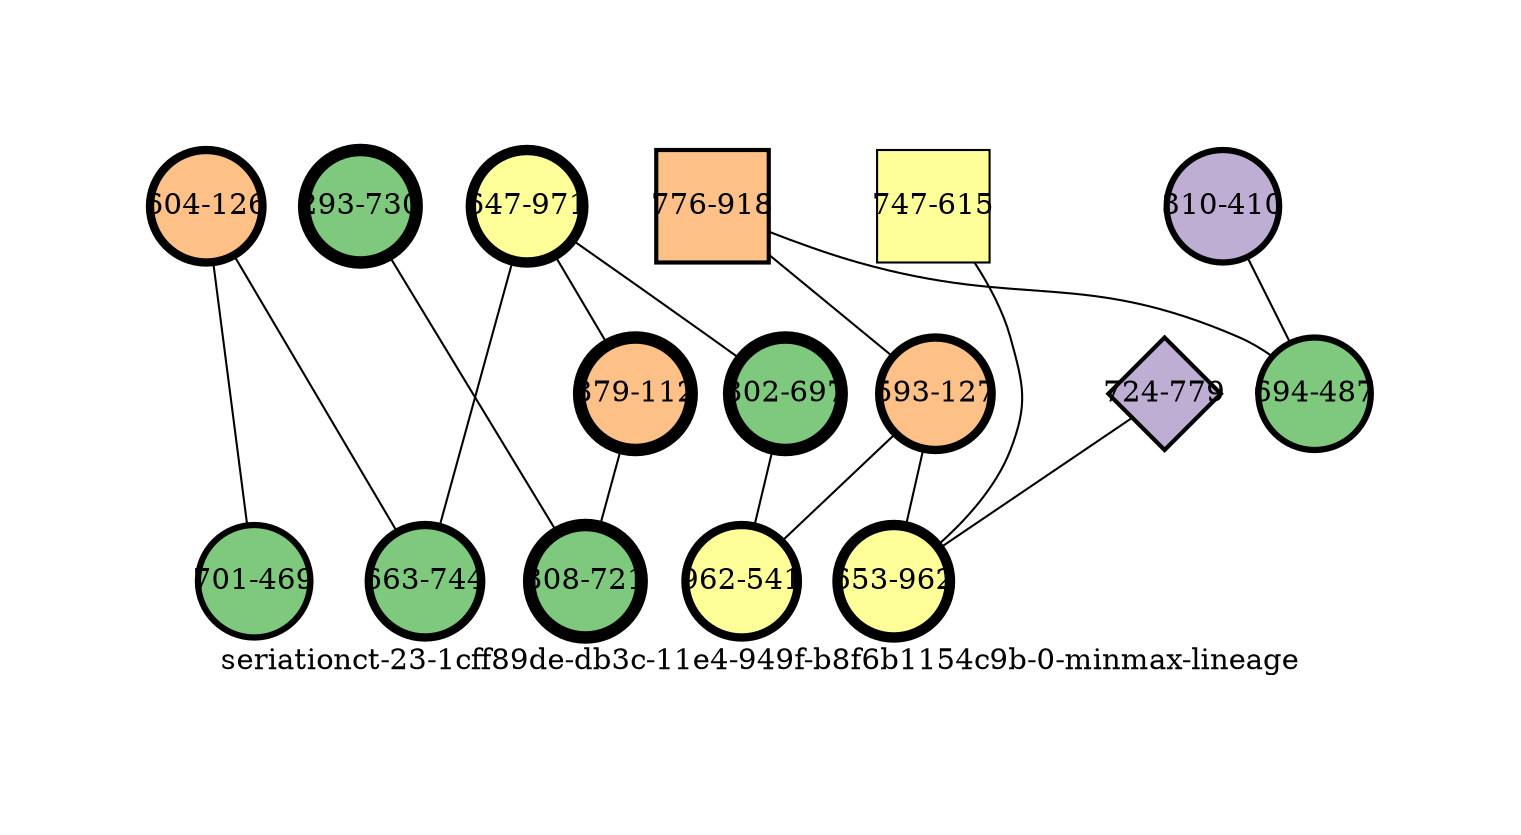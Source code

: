 strict graph "seriationct-23-1cff89de-db3c-11e4-949f-b8f6b1154c9b-0-minmax-lineage" {
labelloc=b;
ratio=auto;
pad="1.0";
label="seriationct-23-1cff89de-db3c-11e4-949f-b8f6b1154c9b-0-minmax-lineage";
node [width="0.75", style=filled, fixedsize=true, height="0.75", shape=circle, label=""];
0 [xCoordinate="126.0", appears_in_slice=4, yCoordinate="604.0", colorscheme=accent6, lineage_id=0, short_label="604-126", label="604-126", shape=circle, cluster_id=2, fillcolor=3, size="500.0", id=0, penwidth="4.0"];
1 [xCoordinate="410.0", appears_in_slice=3, yCoordinate="310.0", colorscheme=accent6, lineage_id=0, short_label="310-410", label="310-410", shape=circle, cluster_id=1, fillcolor=2, size="500.0", id=1, penwidth="3.0"];
2 [xCoordinate="730.0", appears_in_slice=6, yCoordinate="293.0", colorscheme=accent6, lineage_id=0, short_label="293-730", label="293-730", shape=circle, cluster_id=0, fillcolor=1, size="500.0", id=2, penwidth="6.0"];
3 [xCoordinate="469.0", appears_in_slice=3, yCoordinate="701.0", colorscheme=accent6, lineage_id=0, short_label="701-469", label="701-469", shape=circle, cluster_id=0, fillcolor=1, size="500.0", id=3, penwidth="3.0"];
4 [xCoordinate="918.0", appears_in_slice=2, yCoordinate="776.0", colorscheme=accent6, lineage_id=1, short_label="776-918", label="776-918", shape=square, cluster_id=2, fillcolor=3, size="500.0", id=4, penwidth="2.0"];
5 [xCoordinate="971.0", appears_in_slice=5, yCoordinate="647.0", colorscheme=accent6, lineage_id=0, short_label="647-971", label="647-971", shape=circle, cluster_id=3, fillcolor=4, size="500.0", id=5, penwidth="5.0"];
6 [xCoordinate="615.0", appears_in_slice=1, yCoordinate="747.0", colorscheme=accent6, lineage_id=1, short_label="747-615", label="747-615", shape=square, cluster_id=3, fillcolor=4, size="500.0", id=6, penwidth="1.0"];
7 [xCoordinate="112.0", appears_in_slice=6, yCoordinate="379.0", colorscheme=accent6, lineage_id=0, short_label="379-112", label="379-112", shape=circle, cluster_id=2, fillcolor=3, size="500.0", id=7, penwidth="6.0"];
8 [xCoordinate="697.0", appears_in_slice=6, yCoordinate="302.0", colorscheme=accent6, lineage_id=0, short_label="302-697", label="302-697", shape=circle, cluster_id=0, fillcolor=1, size="500.0", id=8, penwidth="6.0"];
9 [xCoordinate="744.0", appears_in_slice=4, yCoordinate="663.0", colorscheme=accent6, lineage_id=0, short_label="663-744", label="663-744", shape=circle, cluster_id=0, fillcolor=1, size="500.0", id=9, penwidth="4.0"];
10 [xCoordinate="127.0", appears_in_slice=4, yCoordinate="593.0", colorscheme=accent6, lineage_id=0, short_label="593-127", label="593-127", shape=circle, cluster_id=2, fillcolor=3, size="500.0", id=13, penwidth="4.0"];
11 [xCoordinate="779.0", appears_in_slice=2, yCoordinate="724.0", colorscheme=accent6, lineage_id=2, short_label="724-779", label="724-779", shape=diamond, cluster_id=1, fillcolor=2, size="500.0", id=11, penwidth="2.0"];
12 [xCoordinate="962.0", appears_in_slice=5, yCoordinate="653.0", colorscheme=accent6, lineage_id=0, short_label="653-962", label="653-962", shape=circle, cluster_id=3, fillcolor=4, size="500.0", id=12, penwidth="5.0"];
13 [xCoordinate="487.0", appears_in_slice=3, yCoordinate="694.0", colorscheme=accent6, lineage_id=0, short_label="694-487", label="694-487", shape=circle, cluster_id=0, fillcolor=1, size="500.0", id=14, penwidth="3.0"];
14 [xCoordinate="721.0", appears_in_slice=6, yCoordinate="308.0", colorscheme=accent6, lineage_id=0, short_label="308-721", label="308-721", shape=circle, cluster_id=0, fillcolor=1, size="500.0", id=15, penwidth="6.0"];
15 [xCoordinate="541.0", appears_in_slice=4, yCoordinate="962.0", colorscheme=accent6, lineage_id=0, short_label="962-541", label="962-541", shape=circle, cluster_id=3, fillcolor=4, size="500.0", id=10, penwidth="4.0"];
0 -- 9  [inverseweight="2.51813289029", weight="0.397119629331"];
0 -- 3  [inverseweight="1.85286879419", weight="0.539703622371"];
1 -- 13  [inverseweight="14.187608846", weight="0.0704840407468"];
2 -- 14  [inverseweight="34.1792963512", weight="0.0292574776767"];
4 -- 10  [inverseweight="1.69531465722", weight="0.589861000576"];
4 -- 13  [inverseweight="2.38403578171", weight="0.419456791577"];
5 -- 8  [inverseweight="3.04290309725", weight="0.328633534503"];
5 -- 9  [inverseweight="7.40111558022", weight="0.135114766032"];
5 -- 7  [inverseweight="7.58098043579", weight="0.131909059583"];
6 -- 12  [inverseweight="1.23708573919", weight="0.808351408733"];
7 -- 14  [inverseweight="28.3980917124", weight="0.0352136337233"];
8 -- 15  [inverseweight="1.59696329118", weight="0.626188470031"];
10 -- 12  [inverseweight="1.68021908259", weight="0.595160482559"];
10 -- 15  [inverseweight="18.1848241863", weight="0.0549909083395"];
11 -- 12  [inverseweight="1.18137633206", weight="0.84647031844"];
}
